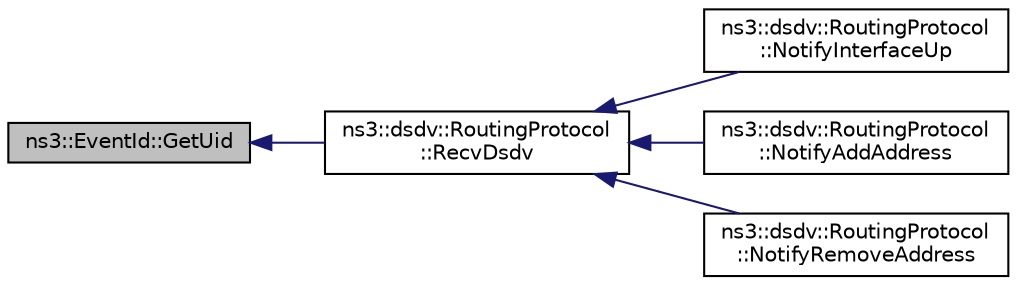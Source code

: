 digraph "ns3::EventId::GetUid"
{
  edge [fontname="Helvetica",fontsize="10",labelfontname="Helvetica",labelfontsize="10"];
  node [fontname="Helvetica",fontsize="10",shape=record];
  rankdir="LR";
  Node1 [label="ns3::EventId::GetUid",height=0.2,width=0.4,color="black", fillcolor="grey75", style="filled", fontcolor="black"];
  Node1 -> Node2 [dir="back",color="midnightblue",fontsize="10",style="solid"];
  Node2 [label="ns3::dsdv::RoutingProtocol\l::RecvDsdv",height=0.2,width=0.4,color="black", fillcolor="white", style="filled",URL="$de/dca/classns3_1_1dsdv_1_1RoutingProtocol.html#ad27475d64bfd478b57d73f3cc08d4c99",tooltip="Receive and process dsdv control packet. "];
  Node2 -> Node3 [dir="back",color="midnightblue",fontsize="10",style="solid"];
  Node3 [label="ns3::dsdv::RoutingProtocol\l::NotifyInterfaceUp",height=0.2,width=0.4,color="black", fillcolor="white", style="filled",URL="$de/dca/classns3_1_1dsdv_1_1RoutingProtocol.html#a9a3edd95b3a0714d5aff5293e96883d2"];
  Node2 -> Node4 [dir="back",color="midnightblue",fontsize="10",style="solid"];
  Node4 [label="ns3::dsdv::RoutingProtocol\l::NotifyAddAddress",height=0.2,width=0.4,color="black", fillcolor="white", style="filled",URL="$de/dca/classns3_1_1dsdv_1_1RoutingProtocol.html#aaf6b464336448d3cf4e6370b00943253"];
  Node2 -> Node5 [dir="back",color="midnightblue",fontsize="10",style="solid"];
  Node5 [label="ns3::dsdv::RoutingProtocol\l::NotifyRemoveAddress",height=0.2,width=0.4,color="black", fillcolor="white", style="filled",URL="$de/dca/classns3_1_1dsdv_1_1RoutingProtocol.html#a27292ecea0925d440a272b57f1b96aab"];
}
